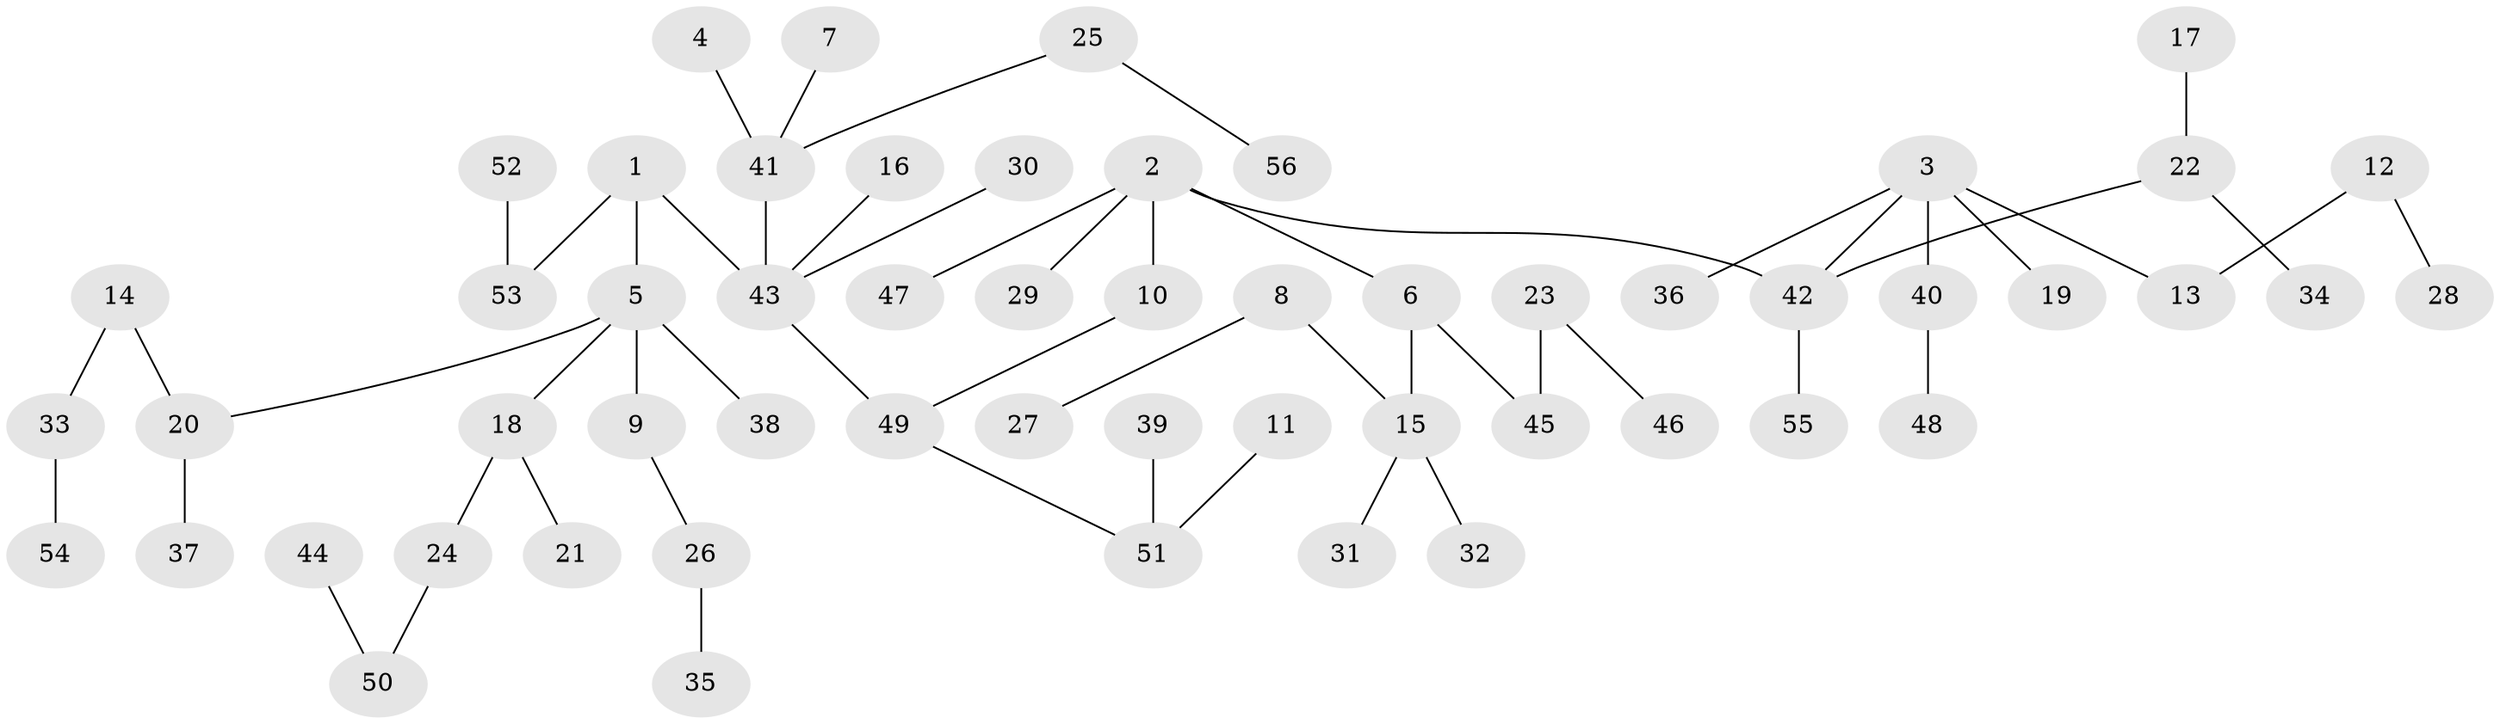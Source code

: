 // original degree distribution, {7: 0.017857142857142856, 5: 0.05357142857142857, 3: 0.125, 2: 0.23214285714285715, 4: 0.044642857142857144, 1: 0.5178571428571429, 6: 0.008928571428571428}
// Generated by graph-tools (version 1.1) at 2025/02/03/09/25 03:02:19]
// undirected, 56 vertices, 55 edges
graph export_dot {
graph [start="1"]
  node [color=gray90,style=filled];
  1;
  2;
  3;
  4;
  5;
  6;
  7;
  8;
  9;
  10;
  11;
  12;
  13;
  14;
  15;
  16;
  17;
  18;
  19;
  20;
  21;
  22;
  23;
  24;
  25;
  26;
  27;
  28;
  29;
  30;
  31;
  32;
  33;
  34;
  35;
  36;
  37;
  38;
  39;
  40;
  41;
  42;
  43;
  44;
  45;
  46;
  47;
  48;
  49;
  50;
  51;
  52;
  53;
  54;
  55;
  56;
  1 -- 5 [weight=1.0];
  1 -- 43 [weight=1.0];
  1 -- 53 [weight=1.0];
  2 -- 6 [weight=1.0];
  2 -- 10 [weight=1.0];
  2 -- 29 [weight=1.0];
  2 -- 42 [weight=1.0];
  2 -- 47 [weight=1.0];
  3 -- 13 [weight=1.0];
  3 -- 19 [weight=1.0];
  3 -- 36 [weight=1.0];
  3 -- 40 [weight=1.0];
  3 -- 42 [weight=1.0];
  4 -- 41 [weight=1.0];
  5 -- 9 [weight=1.0];
  5 -- 18 [weight=1.0];
  5 -- 20 [weight=1.0];
  5 -- 38 [weight=1.0];
  6 -- 15 [weight=1.0];
  6 -- 45 [weight=1.0];
  7 -- 41 [weight=1.0];
  8 -- 15 [weight=1.0];
  8 -- 27 [weight=1.0];
  9 -- 26 [weight=1.0];
  10 -- 49 [weight=1.0];
  11 -- 51 [weight=1.0];
  12 -- 13 [weight=1.0];
  12 -- 28 [weight=1.0];
  14 -- 20 [weight=1.0];
  14 -- 33 [weight=1.0];
  15 -- 31 [weight=1.0];
  15 -- 32 [weight=1.0];
  16 -- 43 [weight=1.0];
  17 -- 22 [weight=1.0];
  18 -- 21 [weight=1.0];
  18 -- 24 [weight=1.0];
  20 -- 37 [weight=1.0];
  22 -- 34 [weight=1.0];
  22 -- 42 [weight=1.0];
  23 -- 45 [weight=1.0];
  23 -- 46 [weight=1.0];
  24 -- 50 [weight=1.0];
  25 -- 41 [weight=1.0];
  25 -- 56 [weight=1.0];
  26 -- 35 [weight=1.0];
  30 -- 43 [weight=1.0];
  33 -- 54 [weight=1.0];
  39 -- 51 [weight=1.0];
  40 -- 48 [weight=1.0];
  41 -- 43 [weight=1.0];
  42 -- 55 [weight=1.0];
  43 -- 49 [weight=1.0];
  44 -- 50 [weight=1.0];
  49 -- 51 [weight=1.0];
  52 -- 53 [weight=1.0];
}
